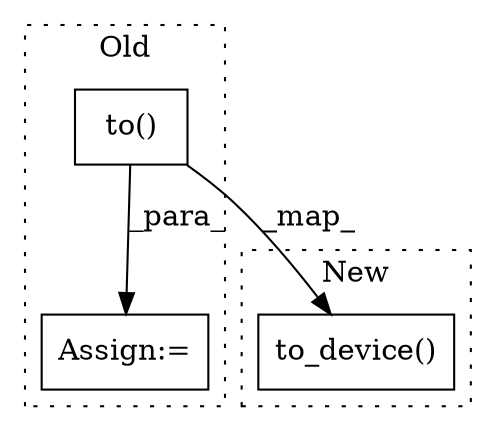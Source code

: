 digraph G {
subgraph cluster0 {
1 [label="to()" a="75" s="2076,2097" l="5,1" shape="box"];
3 [label="Assign:=" a="68" s="2073" l="3" shape="box"];
label = "Old";
style="dotted";
}
subgraph cluster1 {
2 [label="to_device()" a="75" s="2155,2193" l="15,1" shape="box"];
label = "New";
style="dotted";
}
1 -> 3 [label="_para_"];
1 -> 2 [label="_map_"];
}